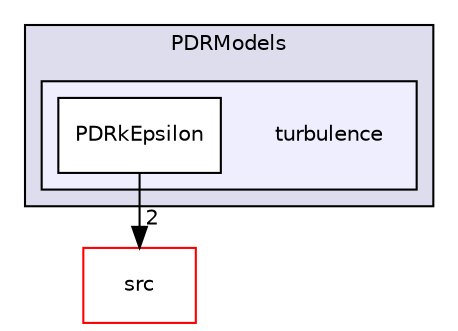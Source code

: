 digraph "applications/solvers/combustion/PDRFoam/PDRModels/turbulence" {
  bgcolor=transparent;
  compound=true
  node [ fontsize="10", fontname="Helvetica"];
  edge [ labelfontsize="10", labelfontname="Helvetica"];
  subgraph clusterdir_f1651a0ed0bf74a29170ecd2526abc49 {
    graph [ bgcolor="#ddddee", pencolor="black", label="PDRModels" fontname="Helvetica", fontsize="10", URL="dir_f1651a0ed0bf74a29170ecd2526abc49.html"]
  subgraph clusterdir_a7eccf1ee2e1fdb798fc80065c36c3f7 {
    graph [ bgcolor="#eeeeff", pencolor="black", label="" URL="dir_a7eccf1ee2e1fdb798fc80065c36c3f7.html"];
    dir_a7eccf1ee2e1fdb798fc80065c36c3f7 [shape=plaintext label="turbulence"];
    dir_e53459868105b6d343964a94bff8603c [shape=box label="PDRkEpsilon" color="black" fillcolor="white" style="filled" URL="dir_e53459868105b6d343964a94bff8603c.html"];
  }
  }
  dir_68267d1309a1af8e8297ef4c3efbcdba [shape=box label="src" color="red" URL="dir_68267d1309a1af8e8297ef4c3efbcdba.html"];
  dir_e53459868105b6d343964a94bff8603c->dir_68267d1309a1af8e8297ef4c3efbcdba [headlabel="2", labeldistance=1.5 headhref="dir_000082_000736.html"];
}
